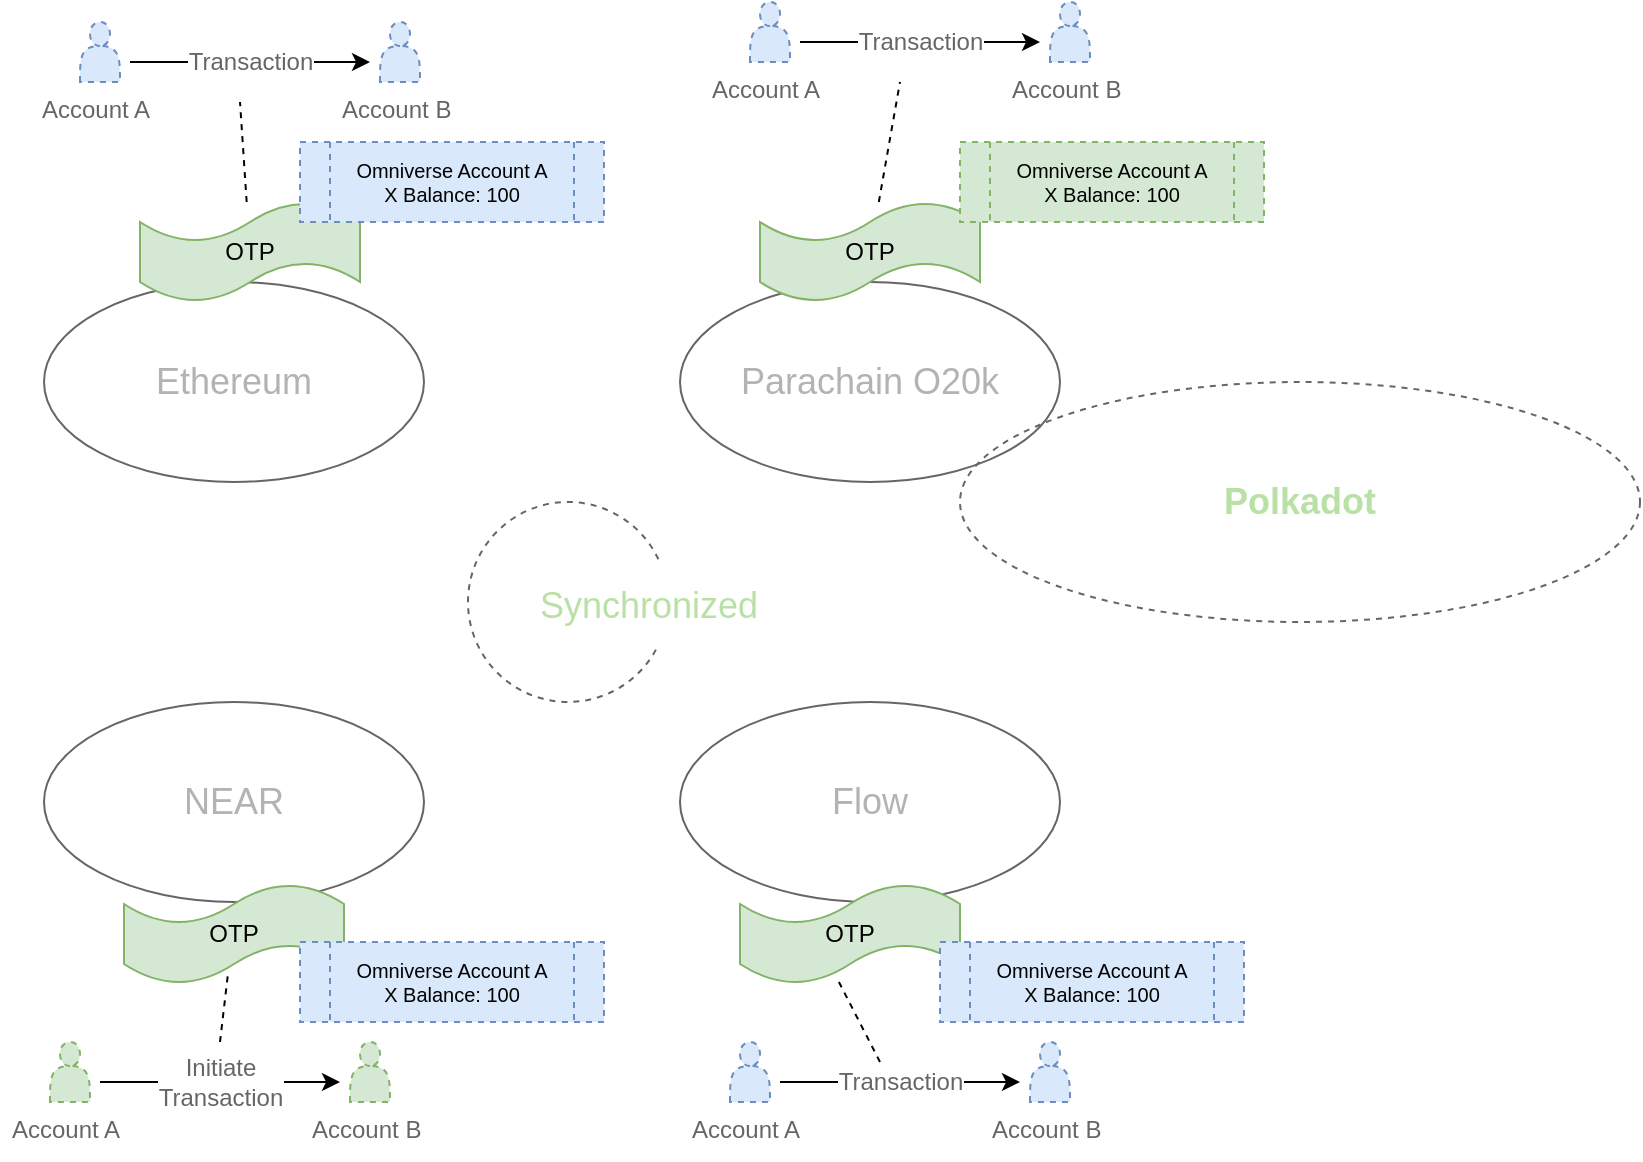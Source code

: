 <mxfile version="20.3.0" type="device"><diagram id="3uEqexyK4t1CxRiq1vRU" name="第 1 页"><mxGraphModel dx="1422" dy="857" grid="1" gridSize="10" guides="1" tooltips="1" connect="1" arrows="1" fold="1" page="1" pageScale="1" pageWidth="827" pageHeight="1169" math="0" shadow="0"><root><mxCell id="0"/><mxCell id="1" parent="0"/><mxCell id="0Lzqag4RanslKGFm-jXo-1" value="&lt;font color=&quot;#b9e0a5&quot;&gt;&lt;b&gt;Polkadot&lt;/b&gt;&lt;/font&gt;" style="ellipse;whiteSpace=wrap;html=1;fillColor=none;fontSize=18;strokeColor=#666666;fontColor=#666666;dashed=1;" parent="1" vertex="1"><mxGeometry x="480" y="350" width="340" height="120" as="geometry"/></mxCell><mxCell id="0Lzqag4RanslKGFm-jXo-4" value="Parachain O20k" style="ellipse;whiteSpace=wrap;html=1;fontSize=18;fillColor=none;fontColor=#B3B3B3;strokeColor=#666666;" parent="1" vertex="1"><mxGeometry x="340" y="300" width="190" height="100" as="geometry"/></mxCell><mxCell id="0Lzqag4RanslKGFm-jXo-6" value="Ethereum" style="ellipse;whiteSpace=wrap;html=1;fontSize=18;fillColor=none;fontColor=#B3B3B3;strokeColor=#666666;" parent="1" vertex="1"><mxGeometry x="22" y="300" width="190" height="100" as="geometry"/></mxCell><mxCell id="0Lzqag4RanslKGFm-jXo-7" value="NEAR" style="ellipse;whiteSpace=wrap;html=1;fontSize=18;fillColor=none;fontColor=#B3B3B3;strokeColor=#666666;" parent="1" vertex="1"><mxGeometry x="22" y="510" width="190" height="100" as="geometry"/></mxCell><mxCell id="0Lzqag4RanslKGFm-jXo-8" value="Flow" style="ellipse;whiteSpace=wrap;html=1;fontSize=18;fillColor=none;fontColor=#B3B3B3;strokeColor=#666666;" parent="1" vertex="1"><mxGeometry x="340" y="510" width="190" height="100" as="geometry"/></mxCell><mxCell id="0Lzqag4RanslKGFm-jXo-24" value="OTP" style="shape=tape;whiteSpace=wrap;html=1;strokeColor=#82b366;fontSize=12;fillColor=#d5e8d4;" parent="1" vertex="1"><mxGeometry x="380" y="260" width="110" height="50" as="geometry"/></mxCell><mxCell id="0Lzqag4RanslKGFm-jXo-25" value="OTP" style="shape=tape;whiteSpace=wrap;html=1;strokeColor=#82b366;fontSize=12;fillColor=#d5e8d4;" parent="1" vertex="1"><mxGeometry x="70" y="260" width="110" height="50" as="geometry"/></mxCell><mxCell id="0Lzqag4RanslKGFm-jXo-34" value="OTP" style="shape=tape;whiteSpace=wrap;html=1;strokeColor=#82b366;fontSize=12;fillColor=#d5e8d4;" parent="1" vertex="1"><mxGeometry x="62" y="601" width="110" height="50" as="geometry"/></mxCell><mxCell id="0Lzqag4RanslKGFm-jXo-35" value="OTP" style="shape=tape;whiteSpace=wrap;html=1;strokeColor=#82b366;fontSize=12;fillColor=#d5e8d4;" parent="1" vertex="1"><mxGeometry x="370" y="601" width="110" height="50" as="geometry"/></mxCell><mxCell id="0Lzqag4RanslKGFm-jXo-19" value="Omniverse Account A&lt;br style=&quot;font-size: 10px;&quot;&gt;X Balance: 100" style="shape=process;whiteSpace=wrap;html=1;backgroundOutline=1;dashed=1;strokeColor=#82b366;fontSize=10;fillColor=#d5e8d4;" parent="1" vertex="1"><mxGeometry x="480" y="230" width="152" height="40" as="geometry"/></mxCell><mxCell id="0Lzqag4RanslKGFm-jXo-32" value="Omniverse Account A&lt;br style=&quot;font-size: 10px;&quot;&gt;X Balance: 100" style="shape=process;whiteSpace=wrap;html=1;backgroundOutline=1;dashed=1;strokeColor=#6c8ebf;fontSize=10;fillColor=#dae8fc;" parent="1" vertex="1"><mxGeometry x="150" y="230" width="152" height="40" as="geometry"/></mxCell><mxCell id="0Lzqag4RanslKGFm-jXo-36" value="Omniverse Account A&lt;br style=&quot;font-size: 10px;&quot;&gt;X Balance: 100" style="shape=process;whiteSpace=wrap;html=1;backgroundOutline=1;dashed=1;strokeColor=#6c8ebf;fontSize=10;fillColor=#dae8fc;" parent="1" vertex="1"><mxGeometry x="150" y="630" width="152" height="40" as="geometry"/></mxCell><mxCell id="0Lzqag4RanslKGFm-jXo-37" value="Omniverse Account A&lt;br style=&quot;font-size: 10px;&quot;&gt;X Balance: 100" style="shape=process;whiteSpace=wrap;html=1;backgroundOutline=1;dashed=1;strokeColor=#6c8ebf;fontSize=10;fillColor=#dae8fc;" parent="1" vertex="1"><mxGeometry x="470" y="630" width="152" height="40" as="geometry"/></mxCell><mxCell id="0Lzqag4RanslKGFm-jXo-40" value="" style="group" parent="1" vertex="1" connectable="0"><mxGeometry x="234" y="410" width="180" height="100" as="geometry"/></mxCell><mxCell id="0Lzqag4RanslKGFm-jXo-38" value="" style="verticalLabelPosition=bottom;verticalAlign=top;html=1;shape=mxgraph.basic.arc;startAngle=0.329;endAngle=0.186;strokeColor=#666666;fontSize=10;fontColor=#666666;fillColor=default;dashed=1;" parent="0Lzqag4RanslKGFm-jXo-40" vertex="1"><mxGeometry width="100" height="100" as="geometry"/></mxCell><mxCell id="0Lzqag4RanslKGFm-jXo-39" value="Synchronized" style="text;strokeColor=none;fillColor=none;align=left;verticalAlign=top;spacingLeft=4;spacingRight=4;overflow=hidden;rotatable=0;points=[[0,0.5],[1,0.5]];portConstraint=eastwest;dashed=1;fontSize=18;fontColor=#B9E0A5;" parent="0Lzqag4RanslKGFm-jXo-40" vertex="1"><mxGeometry x="30" y="34" width="150" height="26" as="geometry"/></mxCell><mxCell id="0Lzqag4RanslKGFm-jXo-43" value="" style="group" parent="1" vertex="1" connectable="0"><mxGeometry y="680" width="70" height="56" as="geometry"/></mxCell><mxCell id="0Lzqag4RanslKGFm-jXo-41" value="" style="shape=actor;whiteSpace=wrap;html=1;dashed=1;strokeColor=#82b366;fontSize=18;fillColor=#d5e8d4;" parent="0Lzqag4RanslKGFm-jXo-43" vertex="1"><mxGeometry x="25" width="20" height="30" as="geometry"/></mxCell><mxCell id="0Lzqag4RanslKGFm-jXo-42" value="Account A" style="text;strokeColor=none;fillColor=none;align=left;verticalAlign=top;spacingLeft=4;spacingRight=4;overflow=hidden;rotatable=0;points=[[0,0.5],[1,0.5]];portConstraint=eastwest;dashed=1;fontSize=12;fontColor=#666666;" parent="0Lzqag4RanslKGFm-jXo-43" vertex="1"><mxGeometry y="30" width="70" height="26" as="geometry"/></mxCell><mxCell id="0Lzqag4RanslKGFm-jXo-44" value="" style="group" parent="1" vertex="1" connectable="0"><mxGeometry x="150" y="680" width="70" height="56" as="geometry"/></mxCell><mxCell id="0Lzqag4RanslKGFm-jXo-45" value="" style="shape=actor;whiteSpace=wrap;html=1;dashed=1;strokeColor=#82b366;fontSize=18;fillColor=#d5e8d4;" parent="0Lzqag4RanslKGFm-jXo-44" vertex="1"><mxGeometry x="25" width="20" height="30" as="geometry"/></mxCell><mxCell id="0Lzqag4RanslKGFm-jXo-46" value="Account B" style="text;strokeColor=none;fillColor=none;align=left;verticalAlign=top;spacingLeft=4;spacingRight=4;overflow=hidden;rotatable=0;points=[[0,0.5],[1,0.5]];portConstraint=eastwest;dashed=1;fontSize=12;fontColor=#666666;" parent="0Lzqag4RanslKGFm-jXo-44" vertex="1"><mxGeometry y="30" width="70" height="26" as="geometry"/></mxCell><mxCell id="0Lzqag4RanslKGFm-jXo-47" value="Initiate&lt;br&gt;Transaction" style="endArrow=classic;html=1;rounded=0;fontSize=12;fontColor=#666666;" parent="1" edge="1"><mxGeometry width="50" height="50" relative="1" as="geometry"><mxPoint x="50" y="700" as="sourcePoint"/><mxPoint x="170" y="700" as="targetPoint"/></mxGeometry></mxCell><mxCell id="0Lzqag4RanslKGFm-jXo-55" value="" style="endArrow=none;dashed=1;html=1;rounded=0;fontSize=12;fontColor=#666666;entryX=0.472;entryY=0.909;entryDx=0;entryDy=0;entryPerimeter=0;" parent="1" target="0Lzqag4RanslKGFm-jXo-34" edge="1"><mxGeometry width="50" height="50" relative="1" as="geometry"><mxPoint x="110" y="680" as="sourcePoint"/><mxPoint x="112" y="780" as="targetPoint"/></mxGeometry></mxCell><mxCell id="0Lzqag4RanslKGFm-jXo-56" value="" style="group" parent="1" vertex="1" connectable="0"><mxGeometry x="340" y="680" width="220" height="56" as="geometry"/></mxCell><mxCell id="0Lzqag4RanslKGFm-jXo-48" value="" style="group" parent="0Lzqag4RanslKGFm-jXo-56" vertex="1" connectable="0"><mxGeometry width="70" height="56" as="geometry"/></mxCell><mxCell id="0Lzqag4RanslKGFm-jXo-49" value="" style="shape=actor;whiteSpace=wrap;html=1;dashed=1;fontSize=18;fillColor=#dae8fc;strokeColor=#6c8ebf;" parent="0Lzqag4RanslKGFm-jXo-48" vertex="1"><mxGeometry x="25" width="20" height="30" as="geometry"/></mxCell><mxCell id="0Lzqag4RanslKGFm-jXo-50" value="Account A" style="text;strokeColor=none;fillColor=none;align=left;verticalAlign=top;spacingLeft=4;spacingRight=4;overflow=hidden;rotatable=0;points=[[0,0.5],[1,0.5]];portConstraint=eastwest;dashed=1;fontSize=12;fontColor=#666666;" parent="0Lzqag4RanslKGFm-jXo-48" vertex="1"><mxGeometry y="30" width="70" height="26" as="geometry"/></mxCell><mxCell id="0Lzqag4RanslKGFm-jXo-51" value="" style="group" parent="0Lzqag4RanslKGFm-jXo-56" vertex="1" connectable="0"><mxGeometry x="150" width="70" height="56" as="geometry"/></mxCell><mxCell id="0Lzqag4RanslKGFm-jXo-52" value="" style="shape=actor;whiteSpace=wrap;html=1;dashed=1;fontSize=18;fillColor=#dae8fc;strokeColor=#6c8ebf;" parent="0Lzqag4RanslKGFm-jXo-51" vertex="1"><mxGeometry x="25" width="20" height="30" as="geometry"/></mxCell><mxCell id="0Lzqag4RanslKGFm-jXo-53" value="Account B" style="text;strokeColor=none;fillColor=none;align=left;verticalAlign=top;spacingLeft=4;spacingRight=4;overflow=hidden;rotatable=0;points=[[0,0.5],[1,0.5]];portConstraint=eastwest;dashed=1;fontSize=12;fontColor=#666666;" parent="0Lzqag4RanslKGFm-jXo-51" vertex="1"><mxGeometry y="30" width="70" height="26" as="geometry"/></mxCell><mxCell id="0Lzqag4RanslKGFm-jXo-54" value="Transaction" style="endArrow=classic;html=1;rounded=0;fontSize=12;fontColor=#666666;" parent="0Lzqag4RanslKGFm-jXo-56" edge="1"><mxGeometry width="50" height="50" relative="1" as="geometry"><mxPoint x="50" y="20" as="sourcePoint"/><mxPoint x="170" y="20" as="targetPoint"/></mxGeometry></mxCell><mxCell id="0Lzqag4RanslKGFm-jXo-57" value="" style="endArrow=none;dashed=1;html=1;rounded=0;fontSize=12;fontColor=#666666;entryX=0.445;entryY=0.96;entryDx=0;entryDy=0;entryPerimeter=0;" parent="1" target="0Lzqag4RanslKGFm-jXo-35" edge="1"><mxGeometry width="50" height="50" relative="1" as="geometry"><mxPoint x="440" y="690" as="sourcePoint"/><mxPoint x="451.96" y="750" as="targetPoint"/></mxGeometry></mxCell><mxCell id="0Lzqag4RanslKGFm-jXo-58" value="" style="group" parent="1" vertex="1" connectable="0"><mxGeometry x="15" y="170" width="220" height="56" as="geometry"/></mxCell><mxCell id="0Lzqag4RanslKGFm-jXo-59" value="" style="group" parent="0Lzqag4RanslKGFm-jXo-58" vertex="1" connectable="0"><mxGeometry width="70" height="56" as="geometry"/></mxCell><mxCell id="0Lzqag4RanslKGFm-jXo-60" value="" style="shape=actor;whiteSpace=wrap;html=1;dashed=1;fontSize=18;fillColor=#dae8fc;strokeColor=#6c8ebf;" parent="0Lzqag4RanslKGFm-jXo-59" vertex="1"><mxGeometry x="25" width="20" height="30" as="geometry"/></mxCell><mxCell id="0Lzqag4RanslKGFm-jXo-61" value="Account A" style="text;strokeColor=none;fillColor=none;align=left;verticalAlign=top;spacingLeft=4;spacingRight=4;overflow=hidden;rotatable=0;points=[[0,0.5],[1,0.5]];portConstraint=eastwest;dashed=1;fontSize=12;fontColor=#666666;" parent="0Lzqag4RanslKGFm-jXo-59" vertex="1"><mxGeometry y="30" width="70" height="26" as="geometry"/></mxCell><mxCell id="0Lzqag4RanslKGFm-jXo-62" value="" style="group" parent="0Lzqag4RanslKGFm-jXo-58" vertex="1" connectable="0"><mxGeometry x="150" width="70" height="56" as="geometry"/></mxCell><mxCell id="0Lzqag4RanslKGFm-jXo-63" value="" style="shape=actor;whiteSpace=wrap;html=1;dashed=1;fontSize=18;fillColor=#dae8fc;strokeColor=#6c8ebf;" parent="0Lzqag4RanslKGFm-jXo-62" vertex="1"><mxGeometry x="25" width="20" height="30" as="geometry"/></mxCell><mxCell id="0Lzqag4RanslKGFm-jXo-64" value="Account B" style="text;strokeColor=none;fillColor=none;align=left;verticalAlign=top;spacingLeft=4;spacingRight=4;overflow=hidden;rotatable=0;points=[[0,0.5],[1,0.5]];portConstraint=eastwest;dashed=1;fontSize=12;fontColor=#666666;" parent="0Lzqag4RanslKGFm-jXo-62" vertex="1"><mxGeometry y="30" width="70" height="26" as="geometry"/></mxCell><mxCell id="0Lzqag4RanslKGFm-jXo-65" value="Transaction" style="endArrow=classic;html=1;rounded=0;fontSize=12;fontColor=#666666;" parent="0Lzqag4RanslKGFm-jXo-58" edge="1"><mxGeometry width="50" height="50" relative="1" as="geometry"><mxPoint x="50" y="20" as="sourcePoint"/><mxPoint x="170" y="20" as="targetPoint"/></mxGeometry></mxCell><mxCell id="0Lzqag4RanslKGFm-jXo-66" value="" style="group" parent="1" vertex="1" connectable="0"><mxGeometry x="350" y="160" width="220" height="56" as="geometry"/></mxCell><mxCell id="0Lzqag4RanslKGFm-jXo-67" value="" style="group" parent="0Lzqag4RanslKGFm-jXo-66" vertex="1" connectable="0"><mxGeometry width="70" height="56" as="geometry"/></mxCell><mxCell id="0Lzqag4RanslKGFm-jXo-68" value="" style="shape=actor;whiteSpace=wrap;html=1;dashed=1;fontSize=18;fillColor=#dae8fc;strokeColor=#6c8ebf;" parent="0Lzqag4RanslKGFm-jXo-67" vertex="1"><mxGeometry x="25" width="20" height="30" as="geometry"/></mxCell><mxCell id="0Lzqag4RanslKGFm-jXo-69" value="Account A" style="text;strokeColor=none;fillColor=none;align=left;verticalAlign=top;spacingLeft=4;spacingRight=4;overflow=hidden;rotatable=0;points=[[0,0.5],[1,0.5]];portConstraint=eastwest;dashed=1;fontSize=12;fontColor=#666666;" parent="0Lzqag4RanslKGFm-jXo-67" vertex="1"><mxGeometry y="30" width="70" height="26" as="geometry"/></mxCell><mxCell id="0Lzqag4RanslKGFm-jXo-70" value="" style="group" parent="0Lzqag4RanslKGFm-jXo-66" vertex="1" connectable="0"><mxGeometry x="150" width="70" height="56" as="geometry"/></mxCell><mxCell id="0Lzqag4RanslKGFm-jXo-71" value="" style="shape=actor;whiteSpace=wrap;html=1;dashed=1;fontSize=18;fillColor=#dae8fc;strokeColor=#6c8ebf;" parent="0Lzqag4RanslKGFm-jXo-70" vertex="1"><mxGeometry x="25" width="20" height="30" as="geometry"/></mxCell><mxCell id="0Lzqag4RanslKGFm-jXo-72" value="Account B" style="text;strokeColor=none;fillColor=none;align=left;verticalAlign=top;spacingLeft=4;spacingRight=4;overflow=hidden;rotatable=0;points=[[0,0.5],[1,0.5]];portConstraint=eastwest;dashed=1;fontSize=12;fontColor=#666666;" parent="0Lzqag4RanslKGFm-jXo-70" vertex="1"><mxGeometry y="30" width="70" height="26" as="geometry"/></mxCell><mxCell id="0Lzqag4RanslKGFm-jXo-73" value="Transaction" style="endArrow=classic;html=1;rounded=0;fontSize=12;fontColor=#666666;" parent="0Lzqag4RanslKGFm-jXo-66" edge="1"><mxGeometry width="50" height="50" relative="1" as="geometry"><mxPoint x="50" y="20" as="sourcePoint"/><mxPoint x="170" y="20" as="targetPoint"/></mxGeometry></mxCell><mxCell id="0Lzqag4RanslKGFm-jXo-74" value="" style="endArrow=none;dashed=1;html=1;rounded=0;fontSize=12;fontColor=#666666;" parent="1" source="0Lzqag4RanslKGFm-jXo-24" edge="1"><mxGeometry width="50" height="50" relative="1" as="geometry"><mxPoint x="350" y="260" as="sourcePoint"/><mxPoint x="450" y="200" as="targetPoint"/></mxGeometry></mxCell><mxCell id="0Lzqag4RanslKGFm-jXo-75" value="" style="endArrow=none;dashed=1;html=1;rounded=0;fontSize=12;fontColor=#666666;" parent="1" source="0Lzqag4RanslKGFm-jXo-25" edge="1"><mxGeometry width="50" height="50" relative="1" as="geometry"><mxPoint x="45.53" y="281" as="sourcePoint"/><mxPoint x="120" y="210" as="targetPoint"/></mxGeometry></mxCell></root></mxGraphModel></diagram></mxfile>